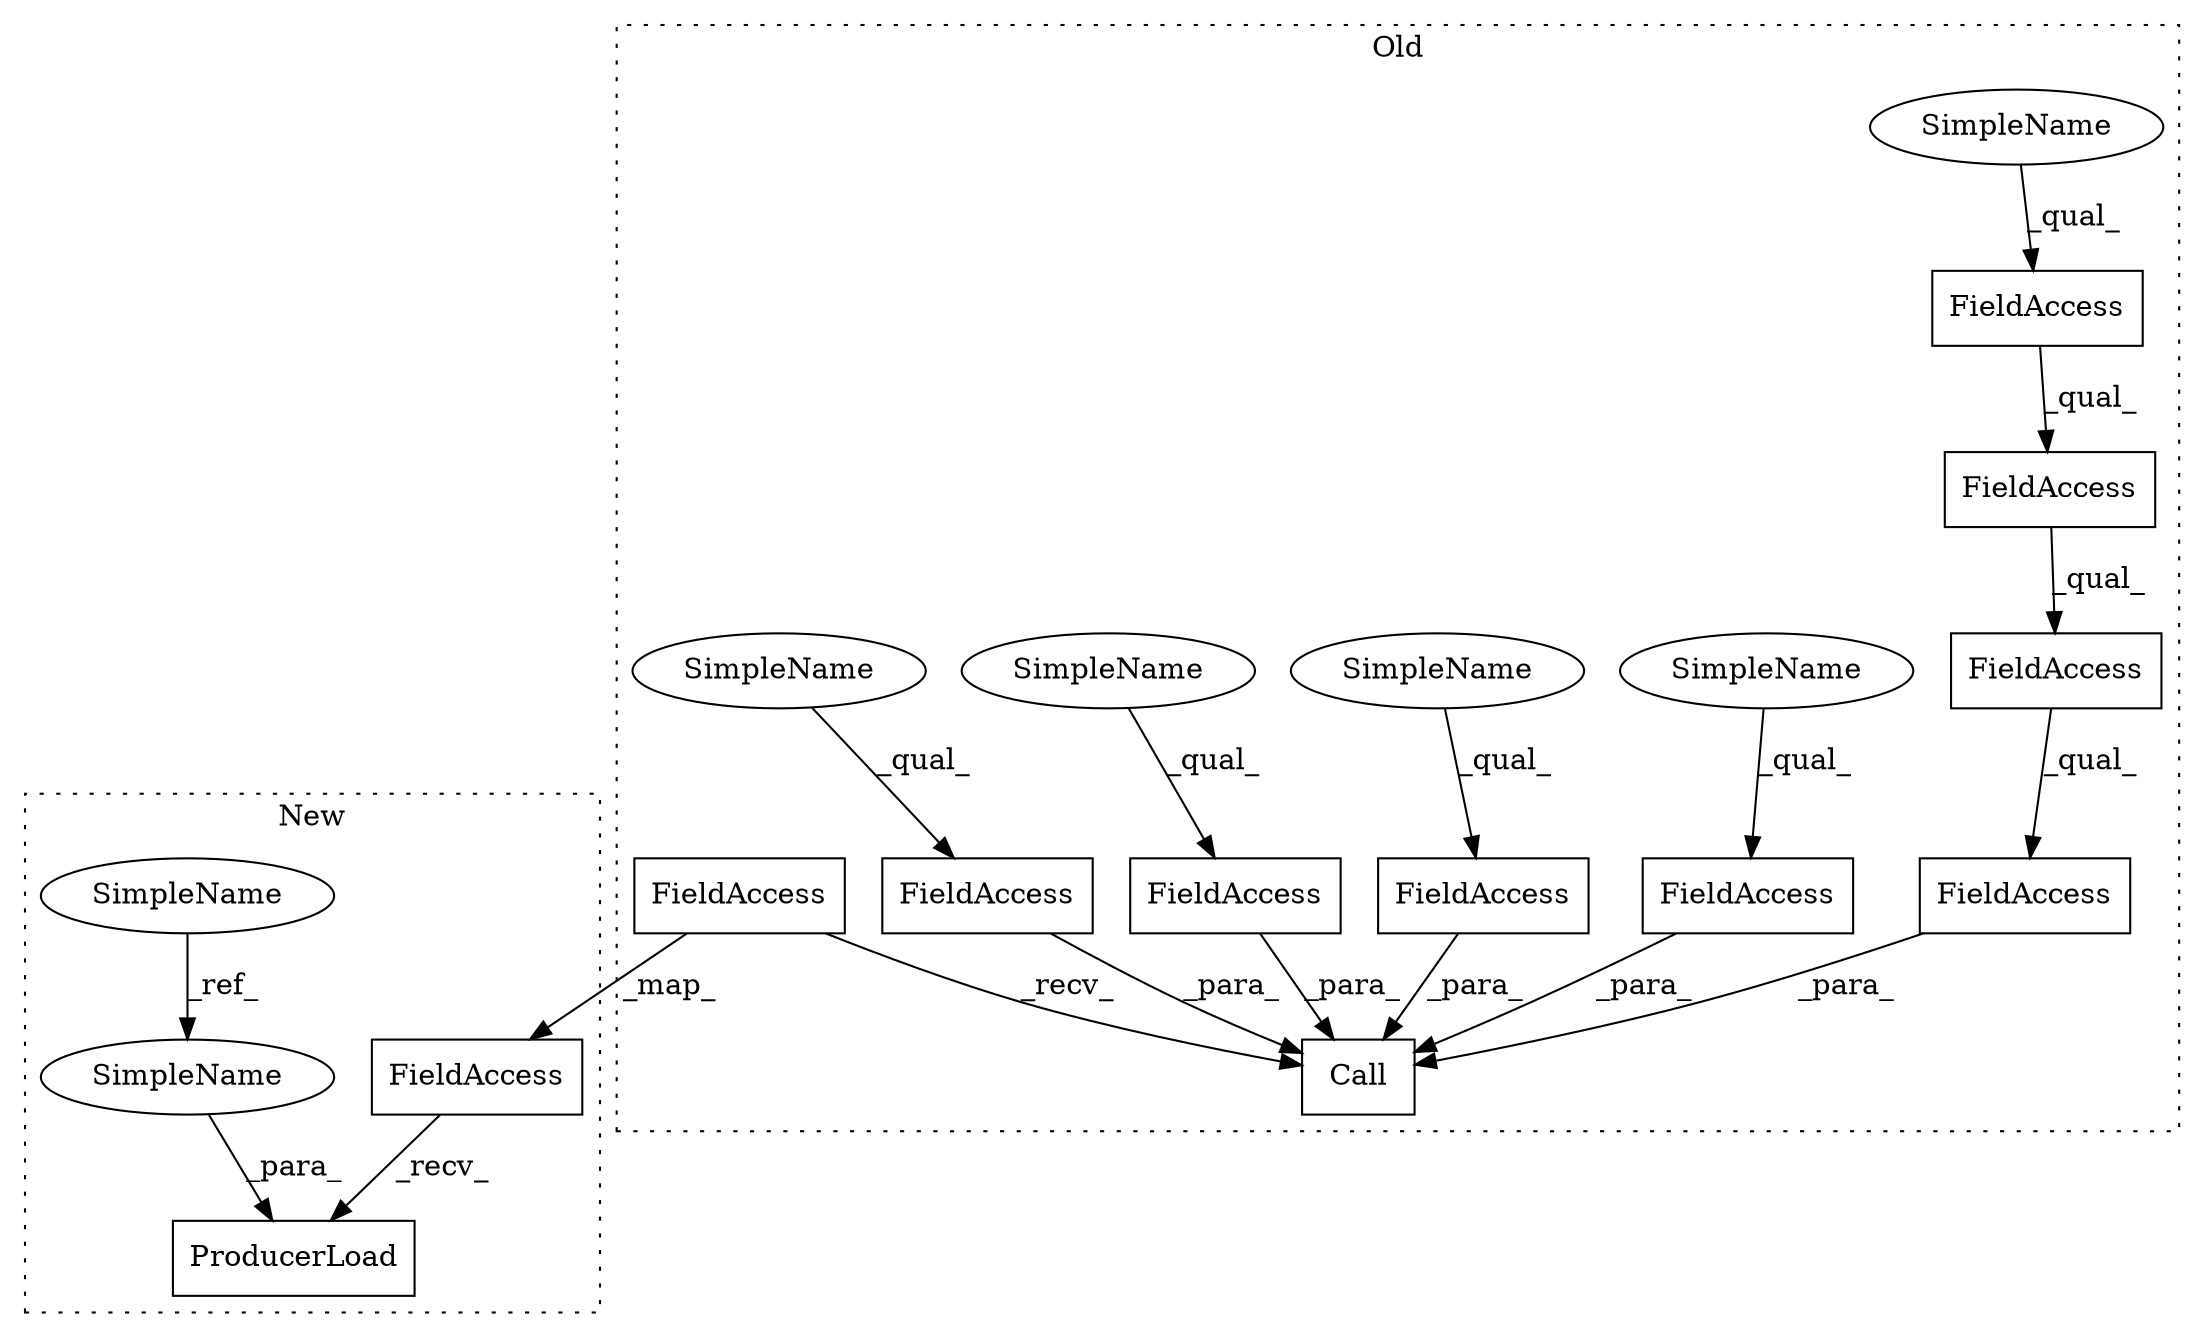 digraph G {
subgraph cluster0 {
1 [label="Call" a="32" s="9721,9797" l="5,1" shape="box"];
3 [label="FieldAccess" a="22" s="9750" l="24" shape="box"];
4 [label="FieldAccess" a="22" s="9775" l="6" shape="box"];
6 [label="FieldAccess" a="22" s="9782" l="15" shape="box"];
7 [label="FieldAccess" a="22" s="9750" l="17" shape="box"];
8 [label="FieldAccess" a="22" s="9726" l="9" shape="box"];
9 [label="FieldAccess" a="22" s="9750" l="12" shape="box"];
10 [label="FieldAccess" a="22" s="9750" l="7" shape="box"];
11 [label="FieldAccess" a="22" s="9736" l="8" shape="box"];
12 [label="FieldAccess" a="22" s="9713" l="7" shape="box"];
15 [label="SimpleName" a="42" s="9750" l="3" shape="ellipse"];
16 [label="SimpleName" a="42" s="9736" l="3" shape="ellipse"];
17 [label="SimpleName" a="42" s="9775" l="3" shape="ellipse"];
18 [label="SimpleName" a="42" s="9726" l="3" shape="ellipse"];
19 [label="SimpleName" a="42" s="9782" l="3" shape="ellipse"];
label = "Old";
style="dotted";
}
subgraph cluster1 {
2 [label="ProducerLoad" a="32" s="9660,9681" l="13,1" shape="box"];
5 [label="SimpleName" a="42" s="9283" l="3" shape="ellipse"];
13 [label="FieldAccess" a="22" s="9652" l="7" shape="box"];
14 [label="SimpleName" a="42" s="9673" l="3" shape="ellipse"];
label = "New";
style="dotted";
}
3 -> 1 [label="_para_"];
4 -> 1 [label="_para_"];
5 -> 14 [label="_ref_"];
6 -> 1 [label="_para_"];
7 -> 3 [label="_qual_"];
8 -> 1 [label="_para_"];
9 -> 7 [label="_qual_"];
10 -> 9 [label="_qual_"];
11 -> 1 [label="_para_"];
12 -> 13 [label="_map_"];
12 -> 1 [label="_recv_"];
13 -> 2 [label="_recv_"];
14 -> 2 [label="_para_"];
15 -> 10 [label="_qual_"];
16 -> 11 [label="_qual_"];
17 -> 4 [label="_qual_"];
18 -> 8 [label="_qual_"];
19 -> 6 [label="_qual_"];
}